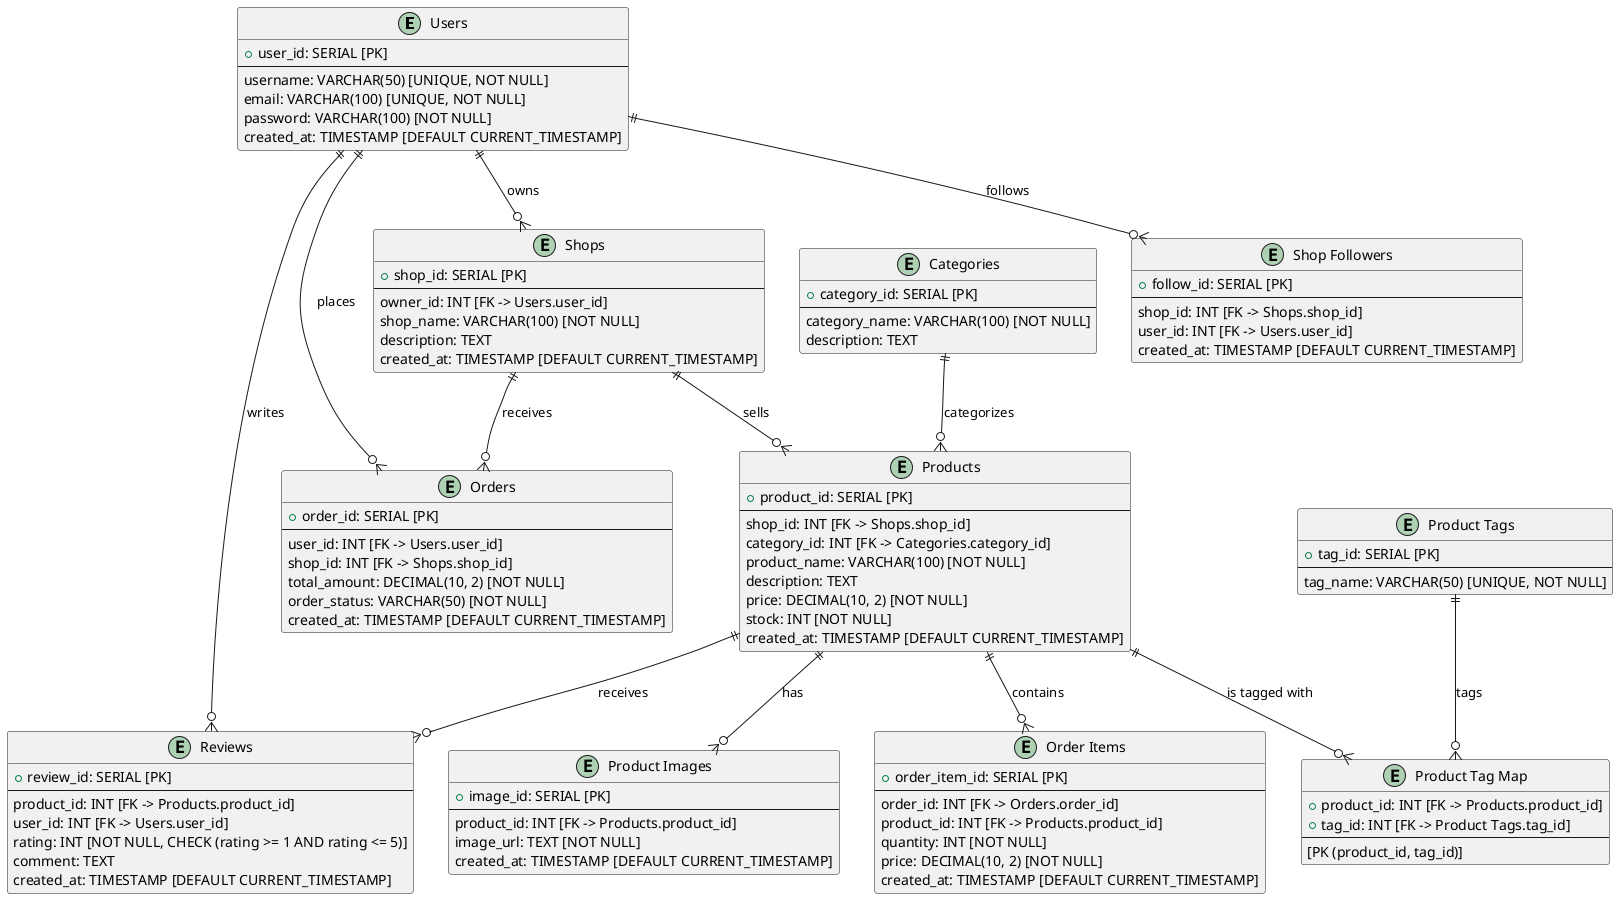 @startuml
entity "Users" {
    + user_id: SERIAL [PK]
    --
    username: VARCHAR(50) [UNIQUE, NOT NULL]
    email: VARCHAR(100) [UNIQUE, NOT NULL]
    password: VARCHAR(100) [NOT NULL]
    created_at: TIMESTAMP [DEFAULT CURRENT_TIMESTAMP]
}

entity "Shops" {
    + shop_id: SERIAL [PK]
    --
    owner_id: INT [FK -> Users.user_id]
    shop_name: VARCHAR(100) [NOT NULL]
    description: TEXT
    created_at: TIMESTAMP [DEFAULT CURRENT_TIMESTAMP]
}

entity "Categories" {
    + category_id: SERIAL [PK]
    --
    category_name: VARCHAR(100) [NOT NULL]
    description: TEXT
}

entity "Products" {
    + product_id: SERIAL [PK]
    --
    shop_id: INT [FK -> Shops.shop_id]
    category_id: INT [FK -> Categories.category_id]
    product_name: VARCHAR(100) [NOT NULL]
    description: TEXT
    price: DECIMAL(10, 2) [NOT NULL]
    stock: INT [NOT NULL]
    created_at: TIMESTAMP [DEFAULT CURRENT_TIMESTAMP]
}

entity "Product Images" {
    + image_id: SERIAL [PK]
    --
    product_id: INT [FK -> Products.product_id]
    image_url: TEXT [NOT NULL]
    created_at: TIMESTAMP [DEFAULT CURRENT_TIMESTAMP]
}

entity "Orders" {
    + order_id: SERIAL [PK]
    --
    user_id: INT [FK -> Users.user_id]
    shop_id: INT [FK -> Shops.shop_id]
    total_amount: DECIMAL(10, 2) [NOT NULL]
    order_status: VARCHAR(50) [NOT NULL]
    created_at: TIMESTAMP [DEFAULT CURRENT_TIMESTAMP]
}

entity "Order Items" {
    + order_item_id: SERIAL [PK]
    --
    order_id: INT [FK -> Orders.order_id]
    product_id: INT [FK -> Products.product_id]
    quantity: INT [NOT NULL]
    price: DECIMAL(10, 2) [NOT NULL]
    created_at: TIMESTAMP [DEFAULT CURRENT_TIMESTAMP]
}

entity "Reviews" {
    + review_id: SERIAL [PK]
    --
    product_id: INT [FK -> Products.product_id]
    user_id: INT [FK -> Users.user_id]
    rating: INT [NOT NULL, CHECK (rating >= 1 AND rating <= 5)]
    comment: TEXT
    created_at: TIMESTAMP [DEFAULT CURRENT_TIMESTAMP]
}

entity "Shop Followers" {
    + follow_id: SERIAL [PK]
    --
    shop_id: INT [FK -> Shops.shop_id]
    user_id: INT [FK -> Users.user_id]
    created_at: TIMESTAMP [DEFAULT CURRENT_TIMESTAMP]
}

entity "Product Tags" {
    + tag_id: SERIAL [PK]
    --
    tag_name: VARCHAR(50) [UNIQUE, NOT NULL]
}

entity "Product Tag Map" {
    + product_id: INT [FK -> Products.product_id]
    + tag_id: INT [FK -> Product Tags.tag_id]
    --
    [PK (product_id, tag_id)]
}

' Relationships
Users ||--o{ Shops : "owns"
Users ||--o{ Orders : "places"
Users ||--o{ Reviews : "writes"
Users ||--o{ "Shop Followers" : "follows"
Shops ||--o{ Products : "sells"
Shops ||--o{ Orders : "receives"
Categories ||--o{ Products : "categorizes"
Products ||--o{ "Order Items" : "contains"
Products ||--o{ "Product Images" : "has"
Products ||--o{ Reviews : "receives"
Products ||--o{ "Product Tag Map" : "is tagged with"
"Product Tags" ||--o{ "Product Tag Map" : "tags"

@enduml